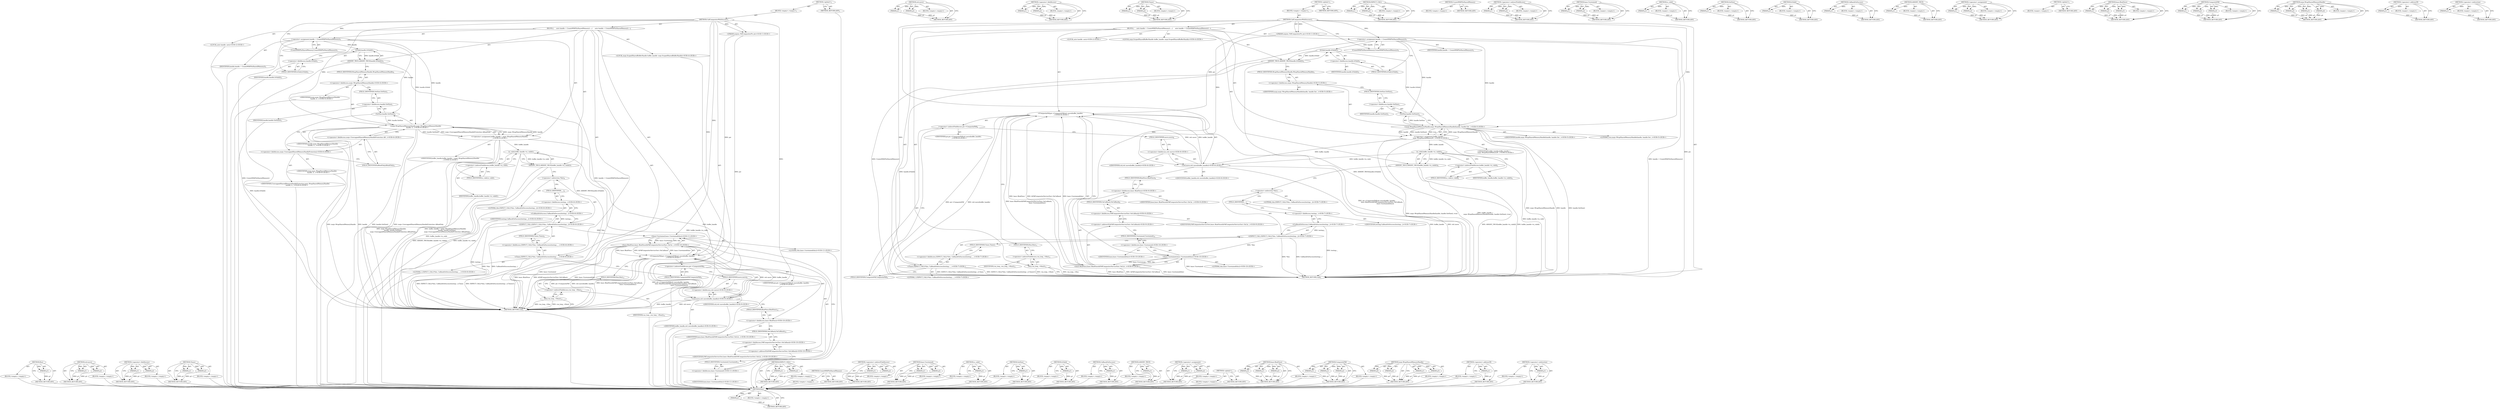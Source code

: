 digraph "&lt;operator&gt;.indirection" {
vulnerable_191 [label=<(METHOD,Run)>];
vulnerable_192 [label=<(PARAM,p1)>];
vulnerable_193 [label=<(BLOCK,&lt;empty&gt;,&lt;empty&gt;)>];
vulnerable_194 [label=<(METHOD_RETURN,ANY)>];
vulnerable_171 [label=<(METHOD,std.move)>];
vulnerable_172 [label=<(PARAM,p1)>];
vulnerable_173 [label=<(PARAM,p2)>];
vulnerable_174 [label=<(BLOCK,&lt;empty&gt;,&lt;empty&gt;)>];
vulnerable_175 [label=<(METHOD_RETURN,ANY)>];
vulnerable_122 [label=<(METHOD,&lt;operator&gt;.fieldAccess)>];
vulnerable_123 [label=<(PARAM,p1)>];
vulnerable_124 [label=<(PARAM,p2)>];
vulnerable_125 [label=<(BLOCK,&lt;empty&gt;,&lt;empty&gt;)>];
vulnerable_126 [label=<(METHOD_RETURN,ANY)>];
vulnerable_147 [label=<(METHOD,Times)>];
vulnerable_148 [label=<(PARAM,p1)>];
vulnerable_149 [label=<(PARAM,p2)>];
vulnerable_150 [label=<(BLOCK,&lt;empty&gt;,&lt;empty&gt;)>];
vulnerable_151 [label=<(METHOD_RETURN,ANY)>];
vulnerable_6 [label=<(METHOD,&lt;global&gt;)<SUB>1</SUB>>];
vulnerable_7 [label=<(BLOCK,&lt;empty&gt;,&lt;empty&gt;)<SUB>1</SUB>>];
vulnerable_8 [label=<(METHOD,CallCompositorWithSuccess)<SUB>1</SUB>>];
vulnerable_9 [label="<(PARAM,mojom::PdfCompositorPtr ptr)<SUB>1</SUB>>"];
vulnerable_10 [label=<(BLOCK,{
     auto handle = CreateMSKPInSharedMemory()...,{
     auto handle = CreateMSKPInSharedMemory()...)<SUB>1</SUB>>];
vulnerable_11 [label="<(LOCAL,auto handle: auto)<SUB>2</SUB>>"];
vulnerable_12 [label=<(&lt;operator&gt;.assignment,handle = CreateMSKPInSharedMemory())<SUB>2</SUB>>];
vulnerable_13 [label=<(IDENTIFIER,handle,handle = CreateMSKPInSharedMemory())<SUB>2</SUB>>];
vulnerable_14 [label=<(CreateMSKPInSharedMemory,CreateMSKPInSharedMemory())<SUB>2</SUB>>];
vulnerable_15 [label=<(ASSERT_TRUE,ASSERT_TRUE(handle.IsValid()))<SUB>3</SUB>>];
vulnerable_16 [label=<(IsValid,handle.IsValid())<SUB>3</SUB>>];
vulnerable_17 [label=<(&lt;operator&gt;.fieldAccess,handle.IsValid)<SUB>3</SUB>>];
vulnerable_18 [label=<(IDENTIFIER,handle,handle.IsValid())<SUB>3</SUB>>];
vulnerable_19 [label=<(FIELD_IDENTIFIER,IsValid,IsValid)<SUB>3</SUB>>];
vulnerable_20 [label="<(LOCAL,mojo.ScopedSharedBufferHandle buffer_handle: mojo.ScopedSharedBufferHandle)<SUB>4</SUB>>"];
vulnerable_21 [label="<(&lt;operator&gt;.assignment,buffer_handle =
        mojo::WrapSharedMemoryH...)<SUB>4</SUB>>"];
vulnerable_22 [label="<(IDENTIFIER,buffer_handle,buffer_handle =
        mojo::WrapSharedMemoryH...)<SUB>4</SUB>>"];
vulnerable_23 [label="<(mojo.WrapSharedMemoryHandle,mojo::WrapSharedMemoryHandle(handle, handle.Get...)<SUB>5</SUB>>"];
vulnerable_24 [label="<(&lt;operator&gt;.fieldAccess,mojo::WrapSharedMemoryHandle)<SUB>5</SUB>>"];
vulnerable_25 [label="<(IDENTIFIER,mojo,mojo::WrapSharedMemoryHandle(handle, handle.Get...)<SUB>5</SUB>>"];
vulnerable_26 [label=<(FIELD_IDENTIFIER,WrapSharedMemoryHandle,WrapSharedMemoryHandle)<SUB>5</SUB>>];
vulnerable_27 [label="<(IDENTIFIER,handle,mojo::WrapSharedMemoryHandle(handle, handle.Get...)<SUB>5</SUB>>"];
vulnerable_28 [label=<(GetSize,handle.GetSize())<SUB>5</SUB>>];
vulnerable_29 [label=<(&lt;operator&gt;.fieldAccess,handle.GetSize)<SUB>5</SUB>>];
vulnerable_30 [label=<(IDENTIFIER,handle,handle.GetSize())<SUB>5</SUB>>];
vulnerable_31 [label=<(FIELD_IDENTIFIER,GetSize,GetSize)<SUB>5</SUB>>];
vulnerable_32 [label="<(LITERAL,true,mojo::WrapSharedMemoryHandle(handle, handle.Get...)<SUB>5</SUB>>"];
vulnerable_33 [label=<(ASSERT_TRUE,ASSERT_TRUE(buffer_handle-&gt;is_valid()))<SUB>6</SUB>>];
vulnerable_34 [label=<(is_valid,buffer_handle-&gt;is_valid())<SUB>6</SUB>>];
vulnerable_35 [label=<(&lt;operator&gt;.indirectFieldAccess,buffer_handle-&gt;is_valid)<SUB>6</SUB>>];
vulnerable_36 [label=<(IDENTIFIER,buffer_handle,buffer_handle-&gt;is_valid())<SUB>6</SUB>>];
vulnerable_37 [label=<(FIELD_IDENTIFIER,is_valid,is_valid)<SUB>6</SUB>>];
vulnerable_38 [label="<(Times,EXPECT_CALL(*this, CallbackOnSuccess(testing::_...)<SUB>7</SUB>>"];
vulnerable_39 [label="<(&lt;operator&gt;.fieldAccess,EXPECT_CALL(*this, CallbackOnSuccess(testing::_...)<SUB>7</SUB>>"];
vulnerable_40 [label="<(EXPECT_CALL,EXPECT_CALL(*this, CallbackOnSuccess(testing::_)))<SUB>7</SUB>>"];
vulnerable_41 [label=<(&lt;operator&gt;.indirection,*this)<SUB>7</SUB>>];
vulnerable_42 [label="<(LITERAL,this,EXPECT_CALL(*this, CallbackOnSuccess(testing::_)))<SUB>7</SUB>>"];
vulnerable_43 [label="<(CallbackOnSuccess,CallbackOnSuccess(testing::_))<SUB>7</SUB>>"];
vulnerable_44 [label="<(&lt;operator&gt;.fieldAccess,testing::_)<SUB>7</SUB>>"];
vulnerable_45 [label="<(IDENTIFIER,testing,CallbackOnSuccess(testing::_))<SUB>7</SUB>>"];
vulnerable_46 [label=<(FIELD_IDENTIFIER,_,_)<SUB>7</SUB>>];
vulnerable_47 [label=<(FIELD_IDENTIFIER,Times,Times)<SUB>7</SUB>>];
vulnerable_48 [label="<(LITERAL,1,EXPECT_CALL(*this, CallbackOnSuccess(testing::_...)<SUB>7</SUB>>"];
vulnerable_49 [label="<(CompositePdf,ptr-&gt;CompositePdf(std::move(buffer_handle),
   ...)<SUB>8</SUB>>"];
vulnerable_50 [label=<(&lt;operator&gt;.indirectFieldAccess,ptr-&gt;CompositePdf)<SUB>8</SUB>>];
vulnerable_51 [label="<(IDENTIFIER,ptr,ptr-&gt;CompositePdf(std::move(buffer_handle),
   ...)<SUB>8</SUB>>"];
vulnerable_52 [label=<(FIELD_IDENTIFIER,CompositePdf,CompositePdf)<SUB>8</SUB>>];
vulnerable_53 [label="<(std.move,std::move(buffer_handle))<SUB>8</SUB>>"];
vulnerable_54 [label="<(&lt;operator&gt;.fieldAccess,std::move)<SUB>8</SUB>>"];
vulnerable_55 [label="<(IDENTIFIER,std,std::move(buffer_handle))<SUB>8</SUB>>"];
vulnerable_56 [label=<(FIELD_IDENTIFIER,move,move)<SUB>8</SUB>>];
vulnerable_57 [label="<(IDENTIFIER,buffer_handle,std::move(buffer_handle))<SUB>8</SUB>>"];
vulnerable_58 [label="<(base.BindOnce,base::BindOnce(&amp;PdfCompositorServiceTest::OnCal...)<SUB>9</SUB>>"];
vulnerable_59 [label="<(&lt;operator&gt;.fieldAccess,base::BindOnce)<SUB>9</SUB>>"];
vulnerable_60 [label="<(IDENTIFIER,base,base::BindOnce(&amp;PdfCompositorServiceTest::OnCal...)<SUB>9</SUB>>"];
vulnerable_61 [label=<(FIELD_IDENTIFIER,BindOnce,BindOnce)<SUB>9</SUB>>];
vulnerable_62 [label="<(&lt;operator&gt;.addressOf,&amp;PdfCompositorServiceTest::OnCallback)<SUB>9</SUB>>"];
vulnerable_63 [label="<(&lt;operator&gt;.fieldAccess,PdfCompositorServiceTest::OnCallback)<SUB>9</SUB>>"];
vulnerable_64 [label="<(IDENTIFIER,PdfCompositorServiceTest,base::BindOnce(&amp;PdfCompositorServiceTest::OnCal...)<SUB>9</SUB>>"];
vulnerable_65 [label=<(FIELD_IDENTIFIER,OnCallback,OnCallback)<SUB>9</SUB>>];
vulnerable_66 [label="<(base.Unretained,base::Unretained(this))<SUB>10</SUB>>"];
vulnerable_67 [label="<(&lt;operator&gt;.fieldAccess,base::Unretained)<SUB>10</SUB>>"];
vulnerable_68 [label="<(IDENTIFIER,base,base::Unretained(this))<SUB>10</SUB>>"];
vulnerable_69 [label=<(FIELD_IDENTIFIER,Unretained,Unretained)<SUB>10</SUB>>];
vulnerable_70 [label="<(LITERAL,this,base::Unretained(this))<SUB>10</SUB>>"];
vulnerable_71 [label=<(Run,run_loop_-&gt;Run())<SUB>11</SUB>>];
vulnerable_72 [label=<(&lt;operator&gt;.indirectFieldAccess,run_loop_-&gt;Run)<SUB>11</SUB>>];
vulnerable_73 [label=<(IDENTIFIER,run_loop_,run_loop_-&gt;Run())<SUB>11</SUB>>];
vulnerable_74 [label=<(FIELD_IDENTIFIER,Run,Run)<SUB>11</SUB>>];
vulnerable_75 [label=<(METHOD_RETURN,void)<SUB>1</SUB>>];
vulnerable_77 [label=<(METHOD_RETURN,ANY)<SUB>1</SUB>>];
vulnerable_152 [label=<(METHOD,EXPECT_CALL)>];
vulnerable_153 [label=<(PARAM,p1)>];
vulnerable_154 [label=<(PARAM,p2)>];
vulnerable_155 [label=<(BLOCK,&lt;empty&gt;,&lt;empty&gt;)>];
vulnerable_156 [label=<(METHOD_RETURN,ANY)>];
vulnerable_111 [label=<(METHOD,CreateMSKPInSharedMemory)>];
vulnerable_112 [label=<(BLOCK,&lt;empty&gt;,&lt;empty&gt;)>];
vulnerable_113 [label=<(METHOD_RETURN,ANY)>];
vulnerable_142 [label=<(METHOD,&lt;operator&gt;.indirectFieldAccess)>];
vulnerable_143 [label=<(PARAM,p1)>];
vulnerable_144 [label=<(PARAM,p2)>];
vulnerable_145 [label=<(BLOCK,&lt;empty&gt;,&lt;empty&gt;)>];
vulnerable_146 [label=<(METHOD_RETURN,ANY)>];
vulnerable_186 [label=<(METHOD,base.Unretained)>];
vulnerable_187 [label=<(PARAM,p1)>];
vulnerable_188 [label=<(PARAM,p2)>];
vulnerable_189 [label=<(BLOCK,&lt;empty&gt;,&lt;empty&gt;)>];
vulnerable_190 [label=<(METHOD_RETURN,ANY)>];
vulnerable_138 [label=<(METHOD,is_valid)>];
vulnerable_139 [label=<(PARAM,p1)>];
vulnerable_140 [label=<(BLOCK,&lt;empty&gt;,&lt;empty&gt;)>];
vulnerable_141 [label=<(METHOD_RETURN,ANY)>];
vulnerable_134 [label=<(METHOD,GetSize)>];
vulnerable_135 [label=<(PARAM,p1)>];
vulnerable_136 [label=<(BLOCK,&lt;empty&gt;,&lt;empty&gt;)>];
vulnerable_137 [label=<(METHOD_RETURN,ANY)>];
vulnerable_118 [label=<(METHOD,IsValid)>];
vulnerable_119 [label=<(PARAM,p1)>];
vulnerable_120 [label=<(BLOCK,&lt;empty&gt;,&lt;empty&gt;)>];
vulnerable_121 [label=<(METHOD_RETURN,ANY)>];
vulnerable_161 [label=<(METHOD,CallbackOnSuccess)>];
vulnerable_162 [label=<(PARAM,p1)>];
vulnerable_163 [label=<(BLOCK,&lt;empty&gt;,&lt;empty&gt;)>];
vulnerable_164 [label=<(METHOD_RETURN,ANY)>];
vulnerable_114 [label=<(METHOD,ASSERT_TRUE)>];
vulnerable_115 [label=<(PARAM,p1)>];
vulnerable_116 [label=<(BLOCK,&lt;empty&gt;,&lt;empty&gt;)>];
vulnerable_117 [label=<(METHOD_RETURN,ANY)>];
vulnerable_106 [label=<(METHOD,&lt;operator&gt;.assignment)>];
vulnerable_107 [label=<(PARAM,p1)>];
vulnerable_108 [label=<(PARAM,p2)>];
vulnerable_109 [label=<(BLOCK,&lt;empty&gt;,&lt;empty&gt;)>];
vulnerable_110 [label=<(METHOD_RETURN,ANY)>];
vulnerable_100 [label=<(METHOD,&lt;global&gt;)<SUB>1</SUB>>];
vulnerable_101 [label=<(BLOCK,&lt;empty&gt;,&lt;empty&gt;)>];
vulnerable_102 [label=<(METHOD_RETURN,ANY)>];
vulnerable_176 [label=<(METHOD,base.BindOnce)>];
vulnerable_177 [label=<(PARAM,p1)>];
vulnerable_178 [label=<(PARAM,p2)>];
vulnerable_179 [label=<(PARAM,p3)>];
vulnerable_180 [label=<(BLOCK,&lt;empty&gt;,&lt;empty&gt;)>];
vulnerable_181 [label=<(METHOD_RETURN,ANY)>];
vulnerable_165 [label=<(METHOD,CompositePdf)>];
vulnerable_166 [label=<(PARAM,p1)>];
vulnerable_167 [label=<(PARAM,p2)>];
vulnerable_168 [label=<(PARAM,p3)>];
vulnerable_169 [label=<(BLOCK,&lt;empty&gt;,&lt;empty&gt;)>];
vulnerable_170 [label=<(METHOD_RETURN,ANY)>];
vulnerable_127 [label=<(METHOD,mojo.WrapSharedMemoryHandle)>];
vulnerable_128 [label=<(PARAM,p1)>];
vulnerable_129 [label=<(PARAM,p2)>];
vulnerable_130 [label=<(PARAM,p3)>];
vulnerable_131 [label=<(PARAM,p4)>];
vulnerable_132 [label=<(BLOCK,&lt;empty&gt;,&lt;empty&gt;)>];
vulnerable_133 [label=<(METHOD_RETURN,ANY)>];
vulnerable_182 [label=<(METHOD,&lt;operator&gt;.addressOf)>];
vulnerable_183 [label=<(PARAM,p1)>];
vulnerable_184 [label=<(BLOCK,&lt;empty&gt;,&lt;empty&gt;)>];
vulnerable_185 [label=<(METHOD_RETURN,ANY)>];
vulnerable_157 [label=<(METHOD,&lt;operator&gt;.indirection)>];
vulnerable_158 [label=<(PARAM,p1)>];
vulnerable_159 [label=<(BLOCK,&lt;empty&gt;,&lt;empty&gt;)>];
vulnerable_160 [label=<(METHOD_RETURN,ANY)>];
fixed_197 [label=<(METHOD,Run)>];
fixed_198 [label=<(PARAM,p1)>];
fixed_199 [label=<(BLOCK,&lt;empty&gt;,&lt;empty&gt;)>];
fixed_200 [label=<(METHOD_RETURN,ANY)>];
fixed_177 [label=<(METHOD,std.move)>];
fixed_178 [label=<(PARAM,p1)>];
fixed_179 [label=<(PARAM,p2)>];
fixed_180 [label=<(BLOCK,&lt;empty&gt;,&lt;empty&gt;)>];
fixed_181 [label=<(METHOD_RETURN,ANY)>];
fixed_128 [label=<(METHOD,&lt;operator&gt;.fieldAccess)>];
fixed_129 [label=<(PARAM,p1)>];
fixed_130 [label=<(PARAM,p2)>];
fixed_131 [label=<(BLOCK,&lt;empty&gt;,&lt;empty&gt;)>];
fixed_132 [label=<(METHOD_RETURN,ANY)>];
fixed_153 [label=<(METHOD,Times)>];
fixed_154 [label=<(PARAM,p1)>];
fixed_155 [label=<(PARAM,p2)>];
fixed_156 [label=<(BLOCK,&lt;empty&gt;,&lt;empty&gt;)>];
fixed_157 [label=<(METHOD_RETURN,ANY)>];
fixed_6 [label=<(METHOD,&lt;global&gt;)<SUB>1</SUB>>];
fixed_7 [label=<(BLOCK,&lt;empty&gt;,&lt;empty&gt;)<SUB>1</SUB>>];
fixed_8 [label=<(METHOD,CallCompositorWithSuccess)<SUB>1</SUB>>];
fixed_9 [label="<(PARAM,mojom::PdfCompositorPtr ptr)<SUB>1</SUB>>"];
fixed_10 [label=<(BLOCK,{
     auto handle = CreateMSKPInSharedMemory()...,{
     auto handle = CreateMSKPInSharedMemory()...)<SUB>1</SUB>>];
fixed_11 [label="<(LOCAL,auto handle: auto)<SUB>2</SUB>>"];
fixed_12 [label=<(&lt;operator&gt;.assignment,handle = CreateMSKPInSharedMemory())<SUB>2</SUB>>];
fixed_13 [label=<(IDENTIFIER,handle,handle = CreateMSKPInSharedMemory())<SUB>2</SUB>>];
fixed_14 [label=<(CreateMSKPInSharedMemory,CreateMSKPInSharedMemory())<SUB>2</SUB>>];
fixed_15 [label=<(ASSERT_TRUE,ASSERT_TRUE(handle.IsValid()))<SUB>3</SUB>>];
fixed_16 [label=<(IsValid,handle.IsValid())<SUB>3</SUB>>];
fixed_17 [label=<(&lt;operator&gt;.fieldAccess,handle.IsValid)<SUB>3</SUB>>];
fixed_18 [label=<(IDENTIFIER,handle,handle.IsValid())<SUB>3</SUB>>];
fixed_19 [label=<(FIELD_IDENTIFIER,IsValid,IsValid)<SUB>3</SUB>>];
fixed_20 [label="<(LOCAL,mojo.ScopedSharedBufferHandle buffer_handle: mojo.ScopedSharedBufferHandle)<SUB>4</SUB>>"];
fixed_21 [label="<(&lt;operator&gt;.assignment,buffer_handle = mojo::WrapSharedMemoryHandle(
 ...)<SUB>4</SUB>>"];
fixed_22 [label="<(IDENTIFIER,buffer_handle,buffer_handle = mojo::WrapSharedMemoryHandle(
 ...)<SUB>4</SUB>>"];
fixed_23 [label="<(mojo.WrapSharedMemoryHandle,mojo::WrapSharedMemoryHandle(
        handle, h...)<SUB>4</SUB>>"];
fixed_24 [label="<(&lt;operator&gt;.fieldAccess,mojo::WrapSharedMemoryHandle)<SUB>4</SUB>>"];
fixed_25 [label="<(IDENTIFIER,mojo,mojo::WrapSharedMemoryHandle(
        handle, h...)<SUB>4</SUB>>"];
fixed_26 [label=<(FIELD_IDENTIFIER,WrapSharedMemoryHandle,WrapSharedMemoryHandle)<SUB>4</SUB>>];
fixed_27 [label="<(IDENTIFIER,handle,mojo::WrapSharedMemoryHandle(
        handle, h...)<SUB>5</SUB>>"];
fixed_28 [label=<(GetSize,handle.GetSize())<SUB>5</SUB>>];
fixed_29 [label=<(&lt;operator&gt;.fieldAccess,handle.GetSize)<SUB>5</SUB>>];
fixed_30 [label=<(IDENTIFIER,handle,handle.GetSize())<SUB>5</SUB>>];
fixed_31 [label=<(FIELD_IDENTIFIER,GetSize,GetSize)<SUB>5</SUB>>];
fixed_32 [label="<(&lt;operator&gt;.fieldAccess,mojo::UnwrappedSharedMemoryHandleProtection::kR...)<SUB>6</SUB>>"];
fixed_33 [label="<(&lt;operator&gt;.fieldAccess,mojo::UnwrappedSharedMemoryHandleProtection)<SUB>6</SUB>>"];
fixed_34 [label="<(IDENTIFIER,mojo,mojo::WrapSharedMemoryHandle(
        handle, h...)<SUB>6</SUB>>"];
fixed_35 [label="<(IDENTIFIER,UnwrappedSharedMemoryHandleProtection,mojo::WrapSharedMemoryHandle(
        handle, h...)<SUB>6</SUB>>"];
fixed_36 [label=<(FIELD_IDENTIFIER,kReadOnly,kReadOnly)<SUB>6</SUB>>];
fixed_37 [label=<(ASSERT_TRUE,ASSERT_TRUE(buffer_handle-&gt;is_valid()))<SUB>7</SUB>>];
fixed_38 [label=<(is_valid,buffer_handle-&gt;is_valid())<SUB>7</SUB>>];
fixed_39 [label=<(&lt;operator&gt;.indirectFieldAccess,buffer_handle-&gt;is_valid)<SUB>7</SUB>>];
fixed_40 [label=<(IDENTIFIER,buffer_handle,buffer_handle-&gt;is_valid())<SUB>7</SUB>>];
fixed_41 [label=<(FIELD_IDENTIFIER,is_valid,is_valid)<SUB>7</SUB>>];
fixed_42 [label="<(Times,EXPECT_CALL(*this, CallbackOnSuccess(testing::_...)<SUB>8</SUB>>"];
fixed_43 [label="<(&lt;operator&gt;.fieldAccess,EXPECT_CALL(*this, CallbackOnSuccess(testing::_...)<SUB>8</SUB>>"];
fixed_44 [label="<(EXPECT_CALL,EXPECT_CALL(*this, CallbackOnSuccess(testing::_)))<SUB>8</SUB>>"];
fixed_45 [label=<(&lt;operator&gt;.indirection,*this)<SUB>8</SUB>>];
fixed_46 [label="<(LITERAL,this,EXPECT_CALL(*this, CallbackOnSuccess(testing::_)))<SUB>8</SUB>>"];
fixed_47 [label="<(CallbackOnSuccess,CallbackOnSuccess(testing::_))<SUB>8</SUB>>"];
fixed_48 [label="<(&lt;operator&gt;.fieldAccess,testing::_)<SUB>8</SUB>>"];
fixed_49 [label="<(IDENTIFIER,testing,CallbackOnSuccess(testing::_))<SUB>8</SUB>>"];
fixed_50 [label=<(FIELD_IDENTIFIER,_,_)<SUB>8</SUB>>];
fixed_51 [label=<(FIELD_IDENTIFIER,Times,Times)<SUB>8</SUB>>];
fixed_52 [label="<(LITERAL,1,EXPECT_CALL(*this, CallbackOnSuccess(testing::_...)<SUB>8</SUB>>"];
fixed_53 [label="<(CompositePdf,ptr-&gt;CompositePdf(std::move(buffer_handle),
   ...)<SUB>9</SUB>>"];
fixed_54 [label=<(&lt;operator&gt;.indirectFieldAccess,ptr-&gt;CompositePdf)<SUB>9</SUB>>];
fixed_55 [label="<(IDENTIFIER,ptr,ptr-&gt;CompositePdf(std::move(buffer_handle),
   ...)<SUB>9</SUB>>"];
fixed_56 [label=<(FIELD_IDENTIFIER,CompositePdf,CompositePdf)<SUB>9</SUB>>];
fixed_57 [label="<(std.move,std::move(buffer_handle))<SUB>9</SUB>>"];
fixed_58 [label="<(&lt;operator&gt;.fieldAccess,std::move)<SUB>9</SUB>>"];
fixed_59 [label="<(IDENTIFIER,std,std::move(buffer_handle))<SUB>9</SUB>>"];
fixed_60 [label=<(FIELD_IDENTIFIER,move,move)<SUB>9</SUB>>];
fixed_61 [label="<(IDENTIFIER,buffer_handle,std::move(buffer_handle))<SUB>9</SUB>>"];
fixed_62 [label="<(base.BindOnce,base::BindOnce(&amp;PdfCompositorServiceTest::OnCal...)<SUB>10</SUB>>"];
fixed_63 [label="<(&lt;operator&gt;.fieldAccess,base::BindOnce)<SUB>10</SUB>>"];
fixed_64 [label="<(IDENTIFIER,base,base::BindOnce(&amp;PdfCompositorServiceTest::OnCal...)<SUB>10</SUB>>"];
fixed_65 [label=<(FIELD_IDENTIFIER,BindOnce,BindOnce)<SUB>10</SUB>>];
fixed_66 [label="<(&lt;operator&gt;.addressOf,&amp;PdfCompositorServiceTest::OnCallback)<SUB>10</SUB>>"];
fixed_67 [label="<(&lt;operator&gt;.fieldAccess,PdfCompositorServiceTest::OnCallback)<SUB>10</SUB>>"];
fixed_68 [label="<(IDENTIFIER,PdfCompositorServiceTest,base::BindOnce(&amp;PdfCompositorServiceTest::OnCal...)<SUB>10</SUB>>"];
fixed_69 [label=<(FIELD_IDENTIFIER,OnCallback,OnCallback)<SUB>10</SUB>>];
fixed_70 [label="<(base.Unretained,base::Unretained(this))<SUB>11</SUB>>"];
fixed_71 [label="<(&lt;operator&gt;.fieldAccess,base::Unretained)<SUB>11</SUB>>"];
fixed_72 [label="<(IDENTIFIER,base,base::Unretained(this))<SUB>11</SUB>>"];
fixed_73 [label=<(FIELD_IDENTIFIER,Unretained,Unretained)<SUB>11</SUB>>];
fixed_74 [label="<(LITERAL,this,base::Unretained(this))<SUB>11</SUB>>"];
fixed_75 [label=<(Run,run_loop_-&gt;Run())<SUB>12</SUB>>];
fixed_76 [label=<(&lt;operator&gt;.indirectFieldAccess,run_loop_-&gt;Run)<SUB>12</SUB>>];
fixed_77 [label=<(IDENTIFIER,run_loop_,run_loop_-&gt;Run())<SUB>12</SUB>>];
fixed_78 [label=<(FIELD_IDENTIFIER,Run,Run)<SUB>12</SUB>>];
fixed_79 [label=<(METHOD_RETURN,void)<SUB>1</SUB>>];
fixed_81 [label=<(METHOD_RETURN,ANY)<SUB>1</SUB>>];
fixed_158 [label=<(METHOD,EXPECT_CALL)>];
fixed_159 [label=<(PARAM,p1)>];
fixed_160 [label=<(PARAM,p2)>];
fixed_161 [label=<(BLOCK,&lt;empty&gt;,&lt;empty&gt;)>];
fixed_162 [label=<(METHOD_RETURN,ANY)>];
fixed_117 [label=<(METHOD,CreateMSKPInSharedMemory)>];
fixed_118 [label=<(BLOCK,&lt;empty&gt;,&lt;empty&gt;)>];
fixed_119 [label=<(METHOD_RETURN,ANY)>];
fixed_148 [label=<(METHOD,&lt;operator&gt;.indirectFieldAccess)>];
fixed_149 [label=<(PARAM,p1)>];
fixed_150 [label=<(PARAM,p2)>];
fixed_151 [label=<(BLOCK,&lt;empty&gt;,&lt;empty&gt;)>];
fixed_152 [label=<(METHOD_RETURN,ANY)>];
fixed_192 [label=<(METHOD,base.Unretained)>];
fixed_193 [label=<(PARAM,p1)>];
fixed_194 [label=<(PARAM,p2)>];
fixed_195 [label=<(BLOCK,&lt;empty&gt;,&lt;empty&gt;)>];
fixed_196 [label=<(METHOD_RETURN,ANY)>];
fixed_144 [label=<(METHOD,is_valid)>];
fixed_145 [label=<(PARAM,p1)>];
fixed_146 [label=<(BLOCK,&lt;empty&gt;,&lt;empty&gt;)>];
fixed_147 [label=<(METHOD_RETURN,ANY)>];
fixed_140 [label=<(METHOD,GetSize)>];
fixed_141 [label=<(PARAM,p1)>];
fixed_142 [label=<(BLOCK,&lt;empty&gt;,&lt;empty&gt;)>];
fixed_143 [label=<(METHOD_RETURN,ANY)>];
fixed_124 [label=<(METHOD,IsValid)>];
fixed_125 [label=<(PARAM,p1)>];
fixed_126 [label=<(BLOCK,&lt;empty&gt;,&lt;empty&gt;)>];
fixed_127 [label=<(METHOD_RETURN,ANY)>];
fixed_167 [label=<(METHOD,CallbackOnSuccess)>];
fixed_168 [label=<(PARAM,p1)>];
fixed_169 [label=<(BLOCK,&lt;empty&gt;,&lt;empty&gt;)>];
fixed_170 [label=<(METHOD_RETURN,ANY)>];
fixed_120 [label=<(METHOD,ASSERT_TRUE)>];
fixed_121 [label=<(PARAM,p1)>];
fixed_122 [label=<(BLOCK,&lt;empty&gt;,&lt;empty&gt;)>];
fixed_123 [label=<(METHOD_RETURN,ANY)>];
fixed_112 [label=<(METHOD,&lt;operator&gt;.assignment)>];
fixed_113 [label=<(PARAM,p1)>];
fixed_114 [label=<(PARAM,p2)>];
fixed_115 [label=<(BLOCK,&lt;empty&gt;,&lt;empty&gt;)>];
fixed_116 [label=<(METHOD_RETURN,ANY)>];
fixed_106 [label=<(METHOD,&lt;global&gt;)<SUB>1</SUB>>];
fixed_107 [label=<(BLOCK,&lt;empty&gt;,&lt;empty&gt;)>];
fixed_108 [label=<(METHOD_RETURN,ANY)>];
fixed_182 [label=<(METHOD,base.BindOnce)>];
fixed_183 [label=<(PARAM,p1)>];
fixed_184 [label=<(PARAM,p2)>];
fixed_185 [label=<(PARAM,p3)>];
fixed_186 [label=<(BLOCK,&lt;empty&gt;,&lt;empty&gt;)>];
fixed_187 [label=<(METHOD_RETURN,ANY)>];
fixed_171 [label=<(METHOD,CompositePdf)>];
fixed_172 [label=<(PARAM,p1)>];
fixed_173 [label=<(PARAM,p2)>];
fixed_174 [label=<(PARAM,p3)>];
fixed_175 [label=<(BLOCK,&lt;empty&gt;,&lt;empty&gt;)>];
fixed_176 [label=<(METHOD_RETURN,ANY)>];
fixed_133 [label=<(METHOD,mojo.WrapSharedMemoryHandle)>];
fixed_134 [label=<(PARAM,p1)>];
fixed_135 [label=<(PARAM,p2)>];
fixed_136 [label=<(PARAM,p3)>];
fixed_137 [label=<(PARAM,p4)>];
fixed_138 [label=<(BLOCK,&lt;empty&gt;,&lt;empty&gt;)>];
fixed_139 [label=<(METHOD_RETURN,ANY)>];
fixed_188 [label=<(METHOD,&lt;operator&gt;.addressOf)>];
fixed_189 [label=<(PARAM,p1)>];
fixed_190 [label=<(BLOCK,&lt;empty&gt;,&lt;empty&gt;)>];
fixed_191 [label=<(METHOD_RETURN,ANY)>];
fixed_163 [label=<(METHOD,&lt;operator&gt;.indirection)>];
fixed_164 [label=<(PARAM,p1)>];
fixed_165 [label=<(BLOCK,&lt;empty&gt;,&lt;empty&gt;)>];
fixed_166 [label=<(METHOD_RETURN,ANY)>];
vulnerable_191 -> vulnerable_192  [key=0, label="AST: "];
vulnerable_191 -> vulnerable_192  [key=1, label="DDG: "];
vulnerable_191 -> vulnerable_193  [key=0, label="AST: "];
vulnerable_191 -> vulnerable_194  [key=0, label="AST: "];
vulnerable_191 -> vulnerable_194  [key=1, label="CFG: "];
vulnerable_192 -> vulnerable_194  [key=0, label="DDG: p1"];
vulnerable_171 -> vulnerable_172  [key=0, label="AST: "];
vulnerable_171 -> vulnerable_172  [key=1, label="DDG: "];
vulnerable_171 -> vulnerable_174  [key=0, label="AST: "];
vulnerable_171 -> vulnerable_173  [key=0, label="AST: "];
vulnerable_171 -> vulnerable_173  [key=1, label="DDG: "];
vulnerable_171 -> vulnerable_175  [key=0, label="AST: "];
vulnerable_171 -> vulnerable_175  [key=1, label="CFG: "];
vulnerable_172 -> vulnerable_175  [key=0, label="DDG: p1"];
vulnerable_173 -> vulnerable_175  [key=0, label="DDG: p2"];
vulnerable_122 -> vulnerable_123  [key=0, label="AST: "];
vulnerable_122 -> vulnerable_123  [key=1, label="DDG: "];
vulnerable_122 -> vulnerable_125  [key=0, label="AST: "];
vulnerable_122 -> vulnerable_124  [key=0, label="AST: "];
vulnerable_122 -> vulnerable_124  [key=1, label="DDG: "];
vulnerable_122 -> vulnerable_126  [key=0, label="AST: "];
vulnerable_122 -> vulnerable_126  [key=1, label="CFG: "];
vulnerable_123 -> vulnerable_126  [key=0, label="DDG: p1"];
vulnerable_124 -> vulnerable_126  [key=0, label="DDG: p2"];
vulnerable_147 -> vulnerable_148  [key=0, label="AST: "];
vulnerable_147 -> vulnerable_148  [key=1, label="DDG: "];
vulnerable_147 -> vulnerable_150  [key=0, label="AST: "];
vulnerable_147 -> vulnerable_149  [key=0, label="AST: "];
vulnerable_147 -> vulnerable_149  [key=1, label="DDG: "];
vulnerable_147 -> vulnerable_151  [key=0, label="AST: "];
vulnerable_147 -> vulnerable_151  [key=1, label="CFG: "];
vulnerable_148 -> vulnerable_151  [key=0, label="DDG: p1"];
vulnerable_149 -> vulnerable_151  [key=0, label="DDG: p2"];
vulnerable_6 -> vulnerable_7  [key=0, label="AST: "];
vulnerable_6 -> vulnerable_77  [key=0, label="AST: "];
vulnerable_6 -> vulnerable_77  [key=1, label="CFG: "];
vulnerable_7 -> vulnerable_8  [key=0, label="AST: "];
vulnerable_8 -> vulnerable_9  [key=0, label="AST: "];
vulnerable_8 -> vulnerable_9  [key=1, label="DDG: "];
vulnerable_8 -> vulnerable_10  [key=0, label="AST: "];
vulnerable_8 -> vulnerable_75  [key=0, label="AST: "];
vulnerable_8 -> vulnerable_14  [key=0, label="CFG: "];
vulnerable_8 -> vulnerable_12  [key=0, label="DDG: "];
vulnerable_8 -> vulnerable_38  [key=0, label="DDG: "];
vulnerable_8 -> vulnerable_23  [key=0, label="DDG: "];
vulnerable_8 -> vulnerable_53  [key=0, label="DDG: "];
vulnerable_8 -> vulnerable_66  [key=0, label="DDG: "];
vulnerable_9 -> vulnerable_75  [key=0, label="DDG: ptr"];
vulnerable_9 -> vulnerable_49  [key=0, label="DDG: ptr"];
vulnerable_10 -> vulnerable_11  [key=0, label="AST: "];
vulnerable_10 -> vulnerable_12  [key=0, label="AST: "];
vulnerable_10 -> vulnerable_15  [key=0, label="AST: "];
vulnerable_10 -> vulnerable_20  [key=0, label="AST: "];
vulnerable_10 -> vulnerable_21  [key=0, label="AST: "];
vulnerable_10 -> vulnerable_33  [key=0, label="AST: "];
vulnerable_10 -> vulnerable_38  [key=0, label="AST: "];
vulnerable_10 -> vulnerable_49  [key=0, label="AST: "];
vulnerable_10 -> vulnerable_71  [key=0, label="AST: "];
vulnerable_12 -> vulnerable_13  [key=0, label="AST: "];
vulnerable_12 -> vulnerable_14  [key=0, label="AST: "];
vulnerable_12 -> vulnerable_19  [key=0, label="CFG: "];
vulnerable_12 -> vulnerable_75  [key=0, label="DDG: CreateMSKPInSharedMemory()"];
vulnerable_12 -> vulnerable_75  [key=1, label="DDG: handle = CreateMSKPInSharedMemory()"];
vulnerable_12 -> vulnerable_16  [key=0, label="DDG: handle"];
vulnerable_12 -> vulnerable_23  [key=0, label="DDG: handle"];
vulnerable_12 -> vulnerable_28  [key=0, label="DDG: handle"];
vulnerable_14 -> vulnerable_12  [key=0, label="CFG: "];
vulnerable_15 -> vulnerable_16  [key=0, label="AST: "];
vulnerable_15 -> vulnerable_26  [key=0, label="CFG: "];
vulnerable_15 -> vulnerable_75  [key=0, label="DDG: handle.IsValid()"];
vulnerable_15 -> vulnerable_75  [key=1, label="DDG: ASSERT_TRUE(handle.IsValid())"];
vulnerable_16 -> vulnerable_17  [key=0, label="AST: "];
vulnerable_16 -> vulnerable_15  [key=0, label="CFG: "];
vulnerable_16 -> vulnerable_15  [key=1, label="DDG: handle.IsValid"];
vulnerable_16 -> vulnerable_23  [key=0, label="DDG: handle.IsValid"];
vulnerable_17 -> vulnerable_18  [key=0, label="AST: "];
vulnerable_17 -> vulnerable_19  [key=0, label="AST: "];
vulnerable_17 -> vulnerable_16  [key=0, label="CFG: "];
vulnerable_19 -> vulnerable_17  [key=0, label="CFG: "];
vulnerable_21 -> vulnerable_22  [key=0, label="AST: "];
vulnerable_21 -> vulnerable_23  [key=0, label="AST: "];
vulnerable_21 -> vulnerable_37  [key=0, label="CFG: "];
vulnerable_21 -> vulnerable_75  [key=0, label="DDG: mojo::WrapSharedMemoryHandle(handle, handle.GetSize(), true)"];
vulnerable_21 -> vulnerable_75  [key=1, label="DDG: buffer_handle =
        mojo::WrapSharedMemoryHandle(handle, handle.GetSize(), true)"];
vulnerable_21 -> vulnerable_34  [key=0, label="DDG: buffer_handle"];
vulnerable_21 -> vulnerable_53  [key=0, label="DDG: buffer_handle"];
vulnerable_23 -> vulnerable_24  [key=0, label="AST: "];
vulnerable_23 -> vulnerable_27  [key=0, label="AST: "];
vulnerable_23 -> vulnerable_28  [key=0, label="AST: "];
vulnerable_23 -> vulnerable_32  [key=0, label="AST: "];
vulnerable_23 -> vulnerable_21  [key=0, label="CFG: "];
vulnerable_23 -> vulnerable_21  [key=1, label="DDG: mojo::WrapSharedMemoryHandle"];
vulnerable_23 -> vulnerable_21  [key=2, label="DDG: handle"];
vulnerable_23 -> vulnerable_21  [key=3, label="DDG: handle.GetSize()"];
vulnerable_23 -> vulnerable_21  [key=4, label="DDG: true"];
vulnerable_23 -> vulnerable_75  [key=0, label="DDG: mojo::WrapSharedMemoryHandle"];
vulnerable_23 -> vulnerable_75  [key=1, label="DDG: handle"];
vulnerable_23 -> vulnerable_75  [key=2, label="DDG: handle.GetSize()"];
vulnerable_24 -> vulnerable_25  [key=0, label="AST: "];
vulnerable_24 -> vulnerable_26  [key=0, label="AST: "];
vulnerable_24 -> vulnerable_31  [key=0, label="CFG: "];
vulnerable_26 -> vulnerable_24  [key=0, label="CFG: "];
vulnerable_28 -> vulnerable_29  [key=0, label="AST: "];
vulnerable_28 -> vulnerable_23  [key=0, label="CFG: "];
vulnerable_28 -> vulnerable_23  [key=1, label="DDG: handle.GetSize"];
vulnerable_29 -> vulnerable_30  [key=0, label="AST: "];
vulnerable_29 -> vulnerable_31  [key=0, label="AST: "];
vulnerable_29 -> vulnerable_28  [key=0, label="CFG: "];
vulnerable_31 -> vulnerable_29  [key=0, label="CFG: "];
vulnerable_33 -> vulnerable_34  [key=0, label="AST: "];
vulnerable_33 -> vulnerable_41  [key=0, label="CFG: "];
vulnerable_33 -> vulnerable_75  [key=0, label="DDG: buffer_handle-&gt;is_valid()"];
vulnerable_33 -> vulnerable_75  [key=1, label="DDG: ASSERT_TRUE(buffer_handle-&gt;is_valid())"];
vulnerable_34 -> vulnerable_35  [key=0, label="AST: "];
vulnerable_34 -> vulnerable_33  [key=0, label="CFG: "];
vulnerable_34 -> vulnerable_33  [key=1, label="DDG: buffer_handle-&gt;is_valid"];
vulnerable_34 -> vulnerable_75  [key=0, label="DDG: buffer_handle-&gt;is_valid"];
vulnerable_34 -> vulnerable_53  [key=0, label="DDG: buffer_handle-&gt;is_valid"];
vulnerable_35 -> vulnerable_36  [key=0, label="AST: "];
vulnerable_35 -> vulnerable_37  [key=0, label="AST: "];
vulnerable_35 -> vulnerable_34  [key=0, label="CFG: "];
vulnerable_37 -> vulnerable_35  [key=0, label="CFG: "];
vulnerable_38 -> vulnerable_39  [key=0, label="AST: "];
vulnerable_38 -> vulnerable_48  [key=0, label="AST: "];
vulnerable_38 -> vulnerable_52  [key=0, label="CFG: "];
vulnerable_38 -> vulnerable_75  [key=0, label="DDG: EXPECT_CALL(*this, CallbackOnSuccess(testing::_)).Times"];
vulnerable_38 -> vulnerable_75  [key=1, label="DDG: EXPECT_CALL(*this, CallbackOnSuccess(testing::_)).Times(1)"];
vulnerable_39 -> vulnerable_40  [key=0, label="AST: "];
vulnerable_39 -> vulnerable_47  [key=0, label="AST: "];
vulnerable_39 -> vulnerable_38  [key=0, label="CFG: "];
vulnerable_40 -> vulnerable_41  [key=0, label="AST: "];
vulnerable_40 -> vulnerable_43  [key=0, label="AST: "];
vulnerable_40 -> vulnerable_47  [key=0, label="CFG: "];
vulnerable_40 -> vulnerable_75  [key=0, label="DDG: *this"];
vulnerable_40 -> vulnerable_75  [key=1, label="DDG: CallbackOnSuccess(testing::_)"];
vulnerable_40 -> vulnerable_66  [key=0, label="DDG: *this"];
vulnerable_41 -> vulnerable_42  [key=0, label="AST: "];
vulnerable_41 -> vulnerable_46  [key=0, label="CFG: "];
vulnerable_43 -> vulnerable_44  [key=0, label="AST: "];
vulnerable_43 -> vulnerable_40  [key=0, label="CFG: "];
vulnerable_43 -> vulnerable_40  [key=1, label="DDG: testing::_"];
vulnerable_43 -> vulnerable_75  [key=0, label="DDG: testing::_"];
vulnerable_44 -> vulnerable_45  [key=0, label="AST: "];
vulnerable_44 -> vulnerable_46  [key=0, label="AST: "];
vulnerable_44 -> vulnerable_43  [key=0, label="CFG: "];
vulnerable_46 -> vulnerable_44  [key=0, label="CFG: "];
vulnerable_47 -> vulnerable_39  [key=0, label="CFG: "];
vulnerable_49 -> vulnerable_50  [key=0, label="AST: "];
vulnerable_49 -> vulnerable_53  [key=0, label="AST: "];
vulnerable_49 -> vulnerable_58  [key=0, label="AST: "];
vulnerable_49 -> vulnerable_74  [key=0, label="CFG: "];
vulnerable_49 -> vulnerable_75  [key=0, label="DDG: ptr-&gt;CompositePdf"];
vulnerable_49 -> vulnerable_75  [key=1, label="DDG: std::move(buffer_handle)"];
vulnerable_49 -> vulnerable_75  [key=2, label="DDG: base::BindOnce(&amp;PdfCompositorServiceTest::OnCallback,
                                     base::Unretained(this))"];
vulnerable_49 -> vulnerable_75  [key=3, label="DDG: ptr-&gt;CompositePdf(std::move(buffer_handle),
                      base::BindOnce(&amp;PdfCompositorServiceTest::OnCallback,
                                     base::Unretained(this)))"];
vulnerable_50 -> vulnerable_51  [key=0, label="AST: "];
vulnerable_50 -> vulnerable_52  [key=0, label="AST: "];
vulnerable_50 -> vulnerable_56  [key=0, label="CFG: "];
vulnerable_52 -> vulnerable_50  [key=0, label="CFG: "];
vulnerable_53 -> vulnerable_54  [key=0, label="AST: "];
vulnerable_53 -> vulnerable_57  [key=0, label="AST: "];
vulnerable_53 -> vulnerable_61  [key=0, label="CFG: "];
vulnerable_53 -> vulnerable_75  [key=0, label="DDG: std::move"];
vulnerable_53 -> vulnerable_75  [key=1, label="DDG: buffer_handle"];
vulnerable_53 -> vulnerable_49  [key=0, label="DDG: std::move"];
vulnerable_53 -> vulnerable_49  [key=1, label="DDG: buffer_handle"];
vulnerable_54 -> vulnerable_55  [key=0, label="AST: "];
vulnerable_54 -> vulnerable_56  [key=0, label="AST: "];
vulnerable_54 -> vulnerable_53  [key=0, label="CFG: "];
vulnerable_56 -> vulnerable_54  [key=0, label="CFG: "];
vulnerable_58 -> vulnerable_59  [key=0, label="AST: "];
vulnerable_58 -> vulnerable_62  [key=0, label="AST: "];
vulnerable_58 -> vulnerable_66  [key=0, label="AST: "];
vulnerable_58 -> vulnerable_49  [key=0, label="CFG: "];
vulnerable_58 -> vulnerable_49  [key=1, label="DDG: base::BindOnce"];
vulnerable_58 -> vulnerable_49  [key=2, label="DDG: &amp;PdfCompositorServiceTest::OnCallback"];
vulnerable_58 -> vulnerable_49  [key=3, label="DDG: base::Unretained(this)"];
vulnerable_58 -> vulnerable_75  [key=0, label="DDG: base::BindOnce"];
vulnerable_58 -> vulnerable_75  [key=1, label="DDG: &amp;PdfCompositorServiceTest::OnCallback"];
vulnerable_58 -> vulnerable_75  [key=2, label="DDG: base::Unretained(this)"];
vulnerable_59 -> vulnerable_60  [key=0, label="AST: "];
vulnerable_59 -> vulnerable_61  [key=0, label="AST: "];
vulnerable_59 -> vulnerable_65  [key=0, label="CFG: "];
vulnerable_61 -> vulnerable_59  [key=0, label="CFG: "];
vulnerable_62 -> vulnerable_63  [key=0, label="AST: "];
vulnerable_62 -> vulnerable_69  [key=0, label="CFG: "];
vulnerable_63 -> vulnerable_64  [key=0, label="AST: "];
vulnerable_63 -> vulnerable_65  [key=0, label="AST: "];
vulnerable_63 -> vulnerable_62  [key=0, label="CFG: "];
vulnerable_65 -> vulnerable_63  [key=0, label="CFG: "];
vulnerable_66 -> vulnerable_67  [key=0, label="AST: "];
vulnerable_66 -> vulnerable_70  [key=0, label="AST: "];
vulnerable_66 -> vulnerable_58  [key=0, label="CFG: "];
vulnerable_66 -> vulnerable_58  [key=1, label="DDG: base::Unretained"];
vulnerable_66 -> vulnerable_58  [key=2, label="DDG: this"];
vulnerable_66 -> vulnerable_75  [key=0, label="DDG: base::Unretained"];
vulnerable_67 -> vulnerable_68  [key=0, label="AST: "];
vulnerable_67 -> vulnerable_69  [key=0, label="AST: "];
vulnerable_67 -> vulnerable_66  [key=0, label="CFG: "];
vulnerable_69 -> vulnerable_67  [key=0, label="CFG: "];
vulnerable_71 -> vulnerable_72  [key=0, label="AST: "];
vulnerable_71 -> vulnerable_75  [key=0, label="CFG: "];
vulnerable_71 -> vulnerable_75  [key=1, label="DDG: run_loop_-&gt;Run"];
vulnerable_71 -> vulnerable_75  [key=2, label="DDG: run_loop_-&gt;Run()"];
vulnerable_72 -> vulnerable_73  [key=0, label="AST: "];
vulnerable_72 -> vulnerable_74  [key=0, label="AST: "];
vulnerable_72 -> vulnerable_71  [key=0, label="CFG: "];
vulnerable_74 -> vulnerable_72  [key=0, label="CFG: "];
vulnerable_152 -> vulnerable_153  [key=0, label="AST: "];
vulnerable_152 -> vulnerable_153  [key=1, label="DDG: "];
vulnerable_152 -> vulnerable_155  [key=0, label="AST: "];
vulnerable_152 -> vulnerable_154  [key=0, label="AST: "];
vulnerable_152 -> vulnerable_154  [key=1, label="DDG: "];
vulnerable_152 -> vulnerable_156  [key=0, label="AST: "];
vulnerable_152 -> vulnerable_156  [key=1, label="CFG: "];
vulnerable_153 -> vulnerable_156  [key=0, label="DDG: p1"];
vulnerable_154 -> vulnerable_156  [key=0, label="DDG: p2"];
vulnerable_111 -> vulnerable_112  [key=0, label="AST: "];
vulnerable_111 -> vulnerable_113  [key=0, label="AST: "];
vulnerable_111 -> vulnerable_113  [key=1, label="CFG: "];
vulnerable_142 -> vulnerable_143  [key=0, label="AST: "];
vulnerable_142 -> vulnerable_143  [key=1, label="DDG: "];
vulnerable_142 -> vulnerable_145  [key=0, label="AST: "];
vulnerable_142 -> vulnerable_144  [key=0, label="AST: "];
vulnerable_142 -> vulnerable_144  [key=1, label="DDG: "];
vulnerable_142 -> vulnerable_146  [key=0, label="AST: "];
vulnerable_142 -> vulnerable_146  [key=1, label="CFG: "];
vulnerable_143 -> vulnerable_146  [key=0, label="DDG: p1"];
vulnerable_144 -> vulnerable_146  [key=0, label="DDG: p2"];
vulnerable_186 -> vulnerable_187  [key=0, label="AST: "];
vulnerable_186 -> vulnerable_187  [key=1, label="DDG: "];
vulnerable_186 -> vulnerable_189  [key=0, label="AST: "];
vulnerable_186 -> vulnerable_188  [key=0, label="AST: "];
vulnerable_186 -> vulnerable_188  [key=1, label="DDG: "];
vulnerable_186 -> vulnerable_190  [key=0, label="AST: "];
vulnerable_186 -> vulnerable_190  [key=1, label="CFG: "];
vulnerable_187 -> vulnerable_190  [key=0, label="DDG: p1"];
vulnerable_188 -> vulnerable_190  [key=0, label="DDG: p2"];
vulnerable_138 -> vulnerable_139  [key=0, label="AST: "];
vulnerable_138 -> vulnerable_139  [key=1, label="DDG: "];
vulnerable_138 -> vulnerable_140  [key=0, label="AST: "];
vulnerable_138 -> vulnerable_141  [key=0, label="AST: "];
vulnerable_138 -> vulnerable_141  [key=1, label="CFG: "];
vulnerable_139 -> vulnerable_141  [key=0, label="DDG: p1"];
vulnerable_134 -> vulnerable_135  [key=0, label="AST: "];
vulnerable_134 -> vulnerable_135  [key=1, label="DDG: "];
vulnerable_134 -> vulnerable_136  [key=0, label="AST: "];
vulnerable_134 -> vulnerable_137  [key=0, label="AST: "];
vulnerable_134 -> vulnerable_137  [key=1, label="CFG: "];
vulnerable_135 -> vulnerable_137  [key=0, label="DDG: p1"];
vulnerable_118 -> vulnerable_119  [key=0, label="AST: "];
vulnerable_118 -> vulnerable_119  [key=1, label="DDG: "];
vulnerable_118 -> vulnerable_120  [key=0, label="AST: "];
vulnerable_118 -> vulnerable_121  [key=0, label="AST: "];
vulnerable_118 -> vulnerable_121  [key=1, label="CFG: "];
vulnerable_119 -> vulnerable_121  [key=0, label="DDG: p1"];
vulnerable_161 -> vulnerable_162  [key=0, label="AST: "];
vulnerable_161 -> vulnerable_162  [key=1, label="DDG: "];
vulnerable_161 -> vulnerable_163  [key=0, label="AST: "];
vulnerable_161 -> vulnerable_164  [key=0, label="AST: "];
vulnerable_161 -> vulnerable_164  [key=1, label="CFG: "];
vulnerable_162 -> vulnerable_164  [key=0, label="DDG: p1"];
vulnerable_114 -> vulnerable_115  [key=0, label="AST: "];
vulnerable_114 -> vulnerable_115  [key=1, label="DDG: "];
vulnerable_114 -> vulnerable_116  [key=0, label="AST: "];
vulnerable_114 -> vulnerable_117  [key=0, label="AST: "];
vulnerable_114 -> vulnerable_117  [key=1, label="CFG: "];
vulnerable_115 -> vulnerable_117  [key=0, label="DDG: p1"];
vulnerable_106 -> vulnerable_107  [key=0, label="AST: "];
vulnerable_106 -> vulnerable_107  [key=1, label="DDG: "];
vulnerable_106 -> vulnerable_109  [key=0, label="AST: "];
vulnerable_106 -> vulnerable_108  [key=0, label="AST: "];
vulnerable_106 -> vulnerable_108  [key=1, label="DDG: "];
vulnerable_106 -> vulnerable_110  [key=0, label="AST: "];
vulnerable_106 -> vulnerable_110  [key=1, label="CFG: "];
vulnerable_107 -> vulnerable_110  [key=0, label="DDG: p1"];
vulnerable_108 -> vulnerable_110  [key=0, label="DDG: p2"];
vulnerable_100 -> vulnerable_101  [key=0, label="AST: "];
vulnerable_100 -> vulnerable_102  [key=0, label="AST: "];
vulnerable_100 -> vulnerable_102  [key=1, label="CFG: "];
vulnerable_176 -> vulnerable_177  [key=0, label="AST: "];
vulnerable_176 -> vulnerable_177  [key=1, label="DDG: "];
vulnerable_176 -> vulnerable_180  [key=0, label="AST: "];
vulnerable_176 -> vulnerable_178  [key=0, label="AST: "];
vulnerable_176 -> vulnerable_178  [key=1, label="DDG: "];
vulnerable_176 -> vulnerable_181  [key=0, label="AST: "];
vulnerable_176 -> vulnerable_181  [key=1, label="CFG: "];
vulnerable_176 -> vulnerable_179  [key=0, label="AST: "];
vulnerable_176 -> vulnerable_179  [key=1, label="DDG: "];
vulnerable_177 -> vulnerable_181  [key=0, label="DDG: p1"];
vulnerable_178 -> vulnerable_181  [key=0, label="DDG: p2"];
vulnerable_179 -> vulnerable_181  [key=0, label="DDG: p3"];
vulnerable_165 -> vulnerable_166  [key=0, label="AST: "];
vulnerable_165 -> vulnerable_166  [key=1, label="DDG: "];
vulnerable_165 -> vulnerable_169  [key=0, label="AST: "];
vulnerable_165 -> vulnerable_167  [key=0, label="AST: "];
vulnerable_165 -> vulnerable_167  [key=1, label="DDG: "];
vulnerable_165 -> vulnerable_170  [key=0, label="AST: "];
vulnerable_165 -> vulnerable_170  [key=1, label="CFG: "];
vulnerable_165 -> vulnerable_168  [key=0, label="AST: "];
vulnerable_165 -> vulnerable_168  [key=1, label="DDG: "];
vulnerable_166 -> vulnerable_170  [key=0, label="DDG: p1"];
vulnerable_167 -> vulnerable_170  [key=0, label="DDG: p2"];
vulnerable_168 -> vulnerable_170  [key=0, label="DDG: p3"];
vulnerable_127 -> vulnerable_128  [key=0, label="AST: "];
vulnerable_127 -> vulnerable_128  [key=1, label="DDG: "];
vulnerable_127 -> vulnerable_132  [key=0, label="AST: "];
vulnerable_127 -> vulnerable_129  [key=0, label="AST: "];
vulnerable_127 -> vulnerable_129  [key=1, label="DDG: "];
vulnerable_127 -> vulnerable_133  [key=0, label="AST: "];
vulnerable_127 -> vulnerable_133  [key=1, label="CFG: "];
vulnerable_127 -> vulnerable_130  [key=0, label="AST: "];
vulnerable_127 -> vulnerable_130  [key=1, label="DDG: "];
vulnerable_127 -> vulnerable_131  [key=0, label="AST: "];
vulnerable_127 -> vulnerable_131  [key=1, label="DDG: "];
vulnerable_128 -> vulnerable_133  [key=0, label="DDG: p1"];
vulnerable_129 -> vulnerable_133  [key=0, label="DDG: p2"];
vulnerable_130 -> vulnerable_133  [key=0, label="DDG: p3"];
vulnerable_131 -> vulnerable_133  [key=0, label="DDG: p4"];
vulnerable_182 -> vulnerable_183  [key=0, label="AST: "];
vulnerable_182 -> vulnerable_183  [key=1, label="DDG: "];
vulnerable_182 -> vulnerable_184  [key=0, label="AST: "];
vulnerable_182 -> vulnerable_185  [key=0, label="AST: "];
vulnerable_182 -> vulnerable_185  [key=1, label="CFG: "];
vulnerable_183 -> vulnerable_185  [key=0, label="DDG: p1"];
vulnerable_157 -> vulnerable_158  [key=0, label="AST: "];
vulnerable_157 -> vulnerable_158  [key=1, label="DDG: "];
vulnerable_157 -> vulnerable_159  [key=0, label="AST: "];
vulnerable_157 -> vulnerable_160  [key=0, label="AST: "];
vulnerable_157 -> vulnerable_160  [key=1, label="CFG: "];
vulnerable_158 -> vulnerable_160  [key=0, label="DDG: p1"];
fixed_197 -> fixed_198  [key=0, label="AST: "];
fixed_197 -> fixed_198  [key=1, label="DDG: "];
fixed_197 -> fixed_199  [key=0, label="AST: "];
fixed_197 -> fixed_200  [key=0, label="AST: "];
fixed_197 -> fixed_200  [key=1, label="CFG: "];
fixed_198 -> fixed_200  [key=0, label="DDG: p1"];
fixed_199 -> vulnerable_191  [key=0];
fixed_200 -> vulnerable_191  [key=0];
fixed_177 -> fixed_178  [key=0, label="AST: "];
fixed_177 -> fixed_178  [key=1, label="DDG: "];
fixed_177 -> fixed_180  [key=0, label="AST: "];
fixed_177 -> fixed_179  [key=0, label="AST: "];
fixed_177 -> fixed_179  [key=1, label="DDG: "];
fixed_177 -> fixed_181  [key=0, label="AST: "];
fixed_177 -> fixed_181  [key=1, label="CFG: "];
fixed_178 -> fixed_181  [key=0, label="DDG: p1"];
fixed_179 -> fixed_181  [key=0, label="DDG: p2"];
fixed_180 -> vulnerable_191  [key=0];
fixed_181 -> vulnerable_191  [key=0];
fixed_128 -> fixed_129  [key=0, label="AST: "];
fixed_128 -> fixed_129  [key=1, label="DDG: "];
fixed_128 -> fixed_131  [key=0, label="AST: "];
fixed_128 -> fixed_130  [key=0, label="AST: "];
fixed_128 -> fixed_130  [key=1, label="DDG: "];
fixed_128 -> fixed_132  [key=0, label="AST: "];
fixed_128 -> fixed_132  [key=1, label="CFG: "];
fixed_129 -> fixed_132  [key=0, label="DDG: p1"];
fixed_130 -> fixed_132  [key=0, label="DDG: p2"];
fixed_131 -> vulnerable_191  [key=0];
fixed_132 -> vulnerable_191  [key=0];
fixed_153 -> fixed_154  [key=0, label="AST: "];
fixed_153 -> fixed_154  [key=1, label="DDG: "];
fixed_153 -> fixed_156  [key=0, label="AST: "];
fixed_153 -> fixed_155  [key=0, label="AST: "];
fixed_153 -> fixed_155  [key=1, label="DDG: "];
fixed_153 -> fixed_157  [key=0, label="AST: "];
fixed_153 -> fixed_157  [key=1, label="CFG: "];
fixed_154 -> fixed_157  [key=0, label="DDG: p1"];
fixed_155 -> fixed_157  [key=0, label="DDG: p2"];
fixed_156 -> vulnerable_191  [key=0];
fixed_157 -> vulnerable_191  [key=0];
fixed_6 -> fixed_7  [key=0, label="AST: "];
fixed_6 -> fixed_81  [key=0, label="AST: "];
fixed_6 -> fixed_81  [key=1, label="CFG: "];
fixed_7 -> fixed_8  [key=0, label="AST: "];
fixed_8 -> fixed_9  [key=0, label="AST: "];
fixed_8 -> fixed_9  [key=1, label="DDG: "];
fixed_8 -> fixed_10  [key=0, label="AST: "];
fixed_8 -> fixed_79  [key=0, label="AST: "];
fixed_8 -> fixed_14  [key=0, label="CFG: "];
fixed_8 -> fixed_12  [key=0, label="DDG: "];
fixed_8 -> fixed_42  [key=0, label="DDG: "];
fixed_8 -> fixed_23  [key=0, label="DDG: "];
fixed_8 -> fixed_57  [key=0, label="DDG: "];
fixed_8 -> fixed_70  [key=0, label="DDG: "];
fixed_9 -> fixed_79  [key=0, label="DDG: ptr"];
fixed_9 -> fixed_53  [key=0, label="DDG: ptr"];
fixed_10 -> fixed_11  [key=0, label="AST: "];
fixed_10 -> fixed_12  [key=0, label="AST: "];
fixed_10 -> fixed_15  [key=0, label="AST: "];
fixed_10 -> fixed_20  [key=0, label="AST: "];
fixed_10 -> fixed_21  [key=0, label="AST: "];
fixed_10 -> fixed_37  [key=0, label="AST: "];
fixed_10 -> fixed_42  [key=0, label="AST: "];
fixed_10 -> fixed_53  [key=0, label="AST: "];
fixed_10 -> fixed_75  [key=0, label="AST: "];
fixed_11 -> vulnerable_191  [key=0];
fixed_12 -> fixed_13  [key=0, label="AST: "];
fixed_12 -> fixed_14  [key=0, label="AST: "];
fixed_12 -> fixed_19  [key=0, label="CFG: "];
fixed_12 -> fixed_79  [key=0, label="DDG: CreateMSKPInSharedMemory()"];
fixed_12 -> fixed_79  [key=1, label="DDG: handle = CreateMSKPInSharedMemory()"];
fixed_12 -> fixed_16  [key=0, label="DDG: handle"];
fixed_12 -> fixed_23  [key=0, label="DDG: handle"];
fixed_12 -> fixed_28  [key=0, label="DDG: handle"];
fixed_13 -> vulnerable_191  [key=0];
fixed_14 -> fixed_12  [key=0, label="CFG: "];
fixed_15 -> fixed_16  [key=0, label="AST: "];
fixed_15 -> fixed_26  [key=0, label="CFG: "];
fixed_15 -> fixed_79  [key=0, label="DDG: handle.IsValid()"];
fixed_15 -> fixed_79  [key=1, label="DDG: ASSERT_TRUE(handle.IsValid())"];
fixed_16 -> fixed_17  [key=0, label="AST: "];
fixed_16 -> fixed_15  [key=0, label="CFG: "];
fixed_16 -> fixed_15  [key=1, label="DDG: handle.IsValid"];
fixed_16 -> fixed_23  [key=0, label="DDG: handle.IsValid"];
fixed_17 -> fixed_18  [key=0, label="AST: "];
fixed_17 -> fixed_19  [key=0, label="AST: "];
fixed_17 -> fixed_16  [key=0, label="CFG: "];
fixed_18 -> vulnerable_191  [key=0];
fixed_19 -> fixed_17  [key=0, label="CFG: "];
fixed_20 -> vulnerable_191  [key=0];
fixed_21 -> fixed_22  [key=0, label="AST: "];
fixed_21 -> fixed_23  [key=0, label="AST: "];
fixed_21 -> fixed_41  [key=0, label="CFG: "];
fixed_21 -> fixed_79  [key=0, label="DDG: mojo::WrapSharedMemoryHandle(
        handle, handle.GetSize(),
        mojo::UnwrappedSharedMemoryHandleProtection::kReadOnly)"];
fixed_21 -> fixed_79  [key=1, label="DDG: buffer_handle = mojo::WrapSharedMemoryHandle(
        handle, handle.GetSize(),
        mojo::UnwrappedSharedMemoryHandleProtection::kReadOnly)"];
fixed_21 -> fixed_38  [key=0, label="DDG: buffer_handle"];
fixed_21 -> fixed_57  [key=0, label="DDG: buffer_handle"];
fixed_22 -> vulnerable_191  [key=0];
fixed_23 -> fixed_24  [key=0, label="AST: "];
fixed_23 -> fixed_27  [key=0, label="AST: "];
fixed_23 -> fixed_28  [key=0, label="AST: "];
fixed_23 -> fixed_32  [key=0, label="AST: "];
fixed_23 -> fixed_21  [key=0, label="CFG: "];
fixed_23 -> fixed_21  [key=1, label="DDG: mojo::WrapSharedMemoryHandle"];
fixed_23 -> fixed_21  [key=2, label="DDG: handle"];
fixed_23 -> fixed_21  [key=3, label="DDG: handle.GetSize()"];
fixed_23 -> fixed_21  [key=4, label="DDG: mojo::UnwrappedSharedMemoryHandleProtection::kReadOnly"];
fixed_23 -> fixed_79  [key=0, label="DDG: mojo::WrapSharedMemoryHandle"];
fixed_23 -> fixed_79  [key=1, label="DDG: handle"];
fixed_23 -> fixed_79  [key=2, label="DDG: handle.GetSize()"];
fixed_23 -> fixed_79  [key=3, label="DDG: mojo::UnwrappedSharedMemoryHandleProtection::kReadOnly"];
fixed_24 -> fixed_25  [key=0, label="AST: "];
fixed_24 -> fixed_26  [key=0, label="AST: "];
fixed_24 -> fixed_31  [key=0, label="CFG: "];
fixed_25 -> vulnerable_191  [key=0];
fixed_26 -> fixed_24  [key=0, label="CFG: "];
fixed_27 -> vulnerable_191  [key=0];
fixed_28 -> fixed_29  [key=0, label="AST: "];
fixed_28 -> fixed_33  [key=0, label="CFG: "];
fixed_28 -> fixed_23  [key=0, label="DDG: handle.GetSize"];
fixed_29 -> fixed_30  [key=0, label="AST: "];
fixed_29 -> fixed_31  [key=0, label="AST: "];
fixed_29 -> fixed_28  [key=0, label="CFG: "];
fixed_30 -> vulnerable_191  [key=0];
fixed_31 -> fixed_29  [key=0, label="CFG: "];
fixed_32 -> fixed_33  [key=0, label="AST: "];
fixed_32 -> fixed_36  [key=0, label="AST: "];
fixed_32 -> fixed_23  [key=0, label="CFG: "];
fixed_33 -> fixed_34  [key=0, label="AST: "];
fixed_33 -> fixed_35  [key=0, label="AST: "];
fixed_33 -> fixed_36  [key=0, label="CFG: "];
fixed_34 -> vulnerable_191  [key=0];
fixed_35 -> vulnerable_191  [key=0];
fixed_36 -> fixed_32  [key=0, label="CFG: "];
fixed_37 -> fixed_38  [key=0, label="AST: "];
fixed_37 -> fixed_45  [key=0, label="CFG: "];
fixed_37 -> fixed_79  [key=0, label="DDG: buffer_handle-&gt;is_valid()"];
fixed_37 -> fixed_79  [key=1, label="DDG: ASSERT_TRUE(buffer_handle-&gt;is_valid())"];
fixed_38 -> fixed_39  [key=0, label="AST: "];
fixed_38 -> fixed_37  [key=0, label="CFG: "];
fixed_38 -> fixed_37  [key=1, label="DDG: buffer_handle-&gt;is_valid"];
fixed_38 -> fixed_79  [key=0, label="DDG: buffer_handle-&gt;is_valid"];
fixed_38 -> fixed_57  [key=0, label="DDG: buffer_handle-&gt;is_valid"];
fixed_39 -> fixed_40  [key=0, label="AST: "];
fixed_39 -> fixed_41  [key=0, label="AST: "];
fixed_39 -> fixed_38  [key=0, label="CFG: "];
fixed_40 -> vulnerable_191  [key=0];
fixed_41 -> fixed_39  [key=0, label="CFG: "];
fixed_42 -> fixed_43  [key=0, label="AST: "];
fixed_42 -> fixed_52  [key=0, label="AST: "];
fixed_42 -> fixed_56  [key=0, label="CFG: "];
fixed_42 -> fixed_79  [key=0, label="DDG: EXPECT_CALL(*this, CallbackOnSuccess(testing::_)).Times"];
fixed_42 -> fixed_79  [key=1, label="DDG: EXPECT_CALL(*this, CallbackOnSuccess(testing::_)).Times(1)"];
fixed_43 -> fixed_44  [key=0, label="AST: "];
fixed_43 -> fixed_51  [key=0, label="AST: "];
fixed_43 -> fixed_42  [key=0, label="CFG: "];
fixed_44 -> fixed_45  [key=0, label="AST: "];
fixed_44 -> fixed_47  [key=0, label="AST: "];
fixed_44 -> fixed_51  [key=0, label="CFG: "];
fixed_44 -> fixed_79  [key=0, label="DDG: *this"];
fixed_44 -> fixed_79  [key=1, label="DDG: CallbackOnSuccess(testing::_)"];
fixed_44 -> fixed_70  [key=0, label="DDG: *this"];
fixed_45 -> fixed_46  [key=0, label="AST: "];
fixed_45 -> fixed_50  [key=0, label="CFG: "];
fixed_46 -> vulnerable_191  [key=0];
fixed_47 -> fixed_48  [key=0, label="AST: "];
fixed_47 -> fixed_44  [key=0, label="CFG: "];
fixed_47 -> fixed_44  [key=1, label="DDG: testing::_"];
fixed_47 -> fixed_79  [key=0, label="DDG: testing::_"];
fixed_48 -> fixed_49  [key=0, label="AST: "];
fixed_48 -> fixed_50  [key=0, label="AST: "];
fixed_48 -> fixed_47  [key=0, label="CFG: "];
fixed_49 -> vulnerable_191  [key=0];
fixed_50 -> fixed_48  [key=0, label="CFG: "];
fixed_51 -> fixed_43  [key=0, label="CFG: "];
fixed_52 -> vulnerable_191  [key=0];
fixed_53 -> fixed_54  [key=0, label="AST: "];
fixed_53 -> fixed_57  [key=0, label="AST: "];
fixed_53 -> fixed_62  [key=0, label="AST: "];
fixed_53 -> fixed_78  [key=0, label="CFG: "];
fixed_53 -> fixed_79  [key=0, label="DDG: ptr-&gt;CompositePdf"];
fixed_53 -> fixed_79  [key=1, label="DDG: std::move(buffer_handle)"];
fixed_53 -> fixed_79  [key=2, label="DDG: base::BindOnce(&amp;PdfCompositorServiceTest::OnCallback,
                                     base::Unretained(this))"];
fixed_53 -> fixed_79  [key=3, label="DDG: ptr-&gt;CompositePdf(std::move(buffer_handle),
                      base::BindOnce(&amp;PdfCompositorServiceTest::OnCallback,
                                     base::Unretained(this)))"];
fixed_54 -> fixed_55  [key=0, label="AST: "];
fixed_54 -> fixed_56  [key=0, label="AST: "];
fixed_54 -> fixed_60  [key=0, label="CFG: "];
fixed_55 -> vulnerable_191  [key=0];
fixed_56 -> fixed_54  [key=0, label="CFG: "];
fixed_57 -> fixed_58  [key=0, label="AST: "];
fixed_57 -> fixed_61  [key=0, label="AST: "];
fixed_57 -> fixed_65  [key=0, label="CFG: "];
fixed_57 -> fixed_79  [key=0, label="DDG: std::move"];
fixed_57 -> fixed_79  [key=1, label="DDG: buffer_handle"];
fixed_57 -> fixed_53  [key=0, label="DDG: std::move"];
fixed_57 -> fixed_53  [key=1, label="DDG: buffer_handle"];
fixed_58 -> fixed_59  [key=0, label="AST: "];
fixed_58 -> fixed_60  [key=0, label="AST: "];
fixed_58 -> fixed_57  [key=0, label="CFG: "];
fixed_59 -> vulnerable_191  [key=0];
fixed_60 -> fixed_58  [key=0, label="CFG: "];
fixed_61 -> vulnerable_191  [key=0];
fixed_62 -> fixed_63  [key=0, label="AST: "];
fixed_62 -> fixed_66  [key=0, label="AST: "];
fixed_62 -> fixed_70  [key=0, label="AST: "];
fixed_62 -> fixed_53  [key=0, label="CFG: "];
fixed_62 -> fixed_53  [key=1, label="DDG: base::BindOnce"];
fixed_62 -> fixed_53  [key=2, label="DDG: &amp;PdfCompositorServiceTest::OnCallback"];
fixed_62 -> fixed_53  [key=3, label="DDG: base::Unretained(this)"];
fixed_62 -> fixed_79  [key=0, label="DDG: base::BindOnce"];
fixed_62 -> fixed_79  [key=1, label="DDG: &amp;PdfCompositorServiceTest::OnCallback"];
fixed_62 -> fixed_79  [key=2, label="DDG: base::Unretained(this)"];
fixed_63 -> fixed_64  [key=0, label="AST: "];
fixed_63 -> fixed_65  [key=0, label="AST: "];
fixed_63 -> fixed_69  [key=0, label="CFG: "];
fixed_64 -> vulnerable_191  [key=0];
fixed_65 -> fixed_63  [key=0, label="CFG: "];
fixed_66 -> fixed_67  [key=0, label="AST: "];
fixed_66 -> fixed_73  [key=0, label="CFG: "];
fixed_67 -> fixed_68  [key=0, label="AST: "];
fixed_67 -> fixed_69  [key=0, label="AST: "];
fixed_67 -> fixed_66  [key=0, label="CFG: "];
fixed_68 -> vulnerable_191  [key=0];
fixed_69 -> fixed_67  [key=0, label="CFG: "];
fixed_70 -> fixed_71  [key=0, label="AST: "];
fixed_70 -> fixed_74  [key=0, label="AST: "];
fixed_70 -> fixed_62  [key=0, label="CFG: "];
fixed_70 -> fixed_62  [key=1, label="DDG: base::Unretained"];
fixed_70 -> fixed_62  [key=2, label="DDG: this"];
fixed_70 -> fixed_79  [key=0, label="DDG: base::Unretained"];
fixed_71 -> fixed_72  [key=0, label="AST: "];
fixed_71 -> fixed_73  [key=0, label="AST: "];
fixed_71 -> fixed_70  [key=0, label="CFG: "];
fixed_72 -> vulnerable_191  [key=0];
fixed_73 -> fixed_71  [key=0, label="CFG: "];
fixed_74 -> vulnerable_191  [key=0];
fixed_75 -> fixed_76  [key=0, label="AST: "];
fixed_75 -> fixed_79  [key=0, label="CFG: "];
fixed_75 -> fixed_79  [key=1, label="DDG: run_loop_-&gt;Run"];
fixed_75 -> fixed_79  [key=2, label="DDG: run_loop_-&gt;Run()"];
fixed_76 -> fixed_77  [key=0, label="AST: "];
fixed_76 -> fixed_78  [key=0, label="AST: "];
fixed_76 -> fixed_75  [key=0, label="CFG: "];
fixed_77 -> vulnerable_191  [key=0];
fixed_78 -> fixed_76  [key=0, label="CFG: "];
fixed_79 -> vulnerable_191  [key=0];
fixed_81 -> vulnerable_191  [key=0];
fixed_158 -> fixed_159  [key=0, label="AST: "];
fixed_158 -> fixed_159  [key=1, label="DDG: "];
fixed_158 -> fixed_161  [key=0, label="AST: "];
fixed_158 -> fixed_160  [key=0, label="AST: "];
fixed_158 -> fixed_160  [key=1, label="DDG: "];
fixed_158 -> fixed_162  [key=0, label="AST: "];
fixed_158 -> fixed_162  [key=1, label="CFG: "];
fixed_159 -> fixed_162  [key=0, label="DDG: p1"];
fixed_160 -> fixed_162  [key=0, label="DDG: p2"];
fixed_161 -> vulnerable_191  [key=0];
fixed_162 -> vulnerable_191  [key=0];
fixed_117 -> fixed_118  [key=0, label="AST: "];
fixed_117 -> fixed_119  [key=0, label="AST: "];
fixed_117 -> fixed_119  [key=1, label="CFG: "];
fixed_118 -> vulnerable_191  [key=0];
fixed_119 -> vulnerable_191  [key=0];
fixed_148 -> fixed_149  [key=0, label="AST: "];
fixed_148 -> fixed_149  [key=1, label="DDG: "];
fixed_148 -> fixed_151  [key=0, label="AST: "];
fixed_148 -> fixed_150  [key=0, label="AST: "];
fixed_148 -> fixed_150  [key=1, label="DDG: "];
fixed_148 -> fixed_152  [key=0, label="AST: "];
fixed_148 -> fixed_152  [key=1, label="CFG: "];
fixed_149 -> fixed_152  [key=0, label="DDG: p1"];
fixed_150 -> fixed_152  [key=0, label="DDG: p2"];
fixed_151 -> vulnerable_191  [key=0];
fixed_152 -> vulnerable_191  [key=0];
fixed_192 -> fixed_193  [key=0, label="AST: "];
fixed_192 -> fixed_193  [key=1, label="DDG: "];
fixed_192 -> fixed_195  [key=0, label="AST: "];
fixed_192 -> fixed_194  [key=0, label="AST: "];
fixed_192 -> fixed_194  [key=1, label="DDG: "];
fixed_192 -> fixed_196  [key=0, label="AST: "];
fixed_192 -> fixed_196  [key=1, label="CFG: "];
fixed_193 -> fixed_196  [key=0, label="DDG: p1"];
fixed_194 -> fixed_196  [key=0, label="DDG: p2"];
fixed_195 -> vulnerable_191  [key=0];
fixed_196 -> vulnerable_191  [key=0];
fixed_144 -> fixed_145  [key=0, label="AST: "];
fixed_144 -> fixed_145  [key=1, label="DDG: "];
fixed_144 -> fixed_146  [key=0, label="AST: "];
fixed_144 -> fixed_147  [key=0, label="AST: "];
fixed_144 -> fixed_147  [key=1, label="CFG: "];
fixed_145 -> fixed_147  [key=0, label="DDG: p1"];
fixed_146 -> vulnerable_191  [key=0];
fixed_147 -> vulnerable_191  [key=0];
fixed_140 -> fixed_141  [key=0, label="AST: "];
fixed_140 -> fixed_141  [key=1, label="DDG: "];
fixed_140 -> fixed_142  [key=0, label="AST: "];
fixed_140 -> fixed_143  [key=0, label="AST: "];
fixed_140 -> fixed_143  [key=1, label="CFG: "];
fixed_141 -> fixed_143  [key=0, label="DDG: p1"];
fixed_142 -> vulnerable_191  [key=0];
fixed_143 -> vulnerable_191  [key=0];
fixed_124 -> fixed_125  [key=0, label="AST: "];
fixed_124 -> fixed_125  [key=1, label="DDG: "];
fixed_124 -> fixed_126  [key=0, label="AST: "];
fixed_124 -> fixed_127  [key=0, label="AST: "];
fixed_124 -> fixed_127  [key=1, label="CFG: "];
fixed_125 -> fixed_127  [key=0, label="DDG: p1"];
fixed_126 -> vulnerable_191  [key=0];
fixed_127 -> vulnerable_191  [key=0];
fixed_167 -> fixed_168  [key=0, label="AST: "];
fixed_167 -> fixed_168  [key=1, label="DDG: "];
fixed_167 -> fixed_169  [key=0, label="AST: "];
fixed_167 -> fixed_170  [key=0, label="AST: "];
fixed_167 -> fixed_170  [key=1, label="CFG: "];
fixed_168 -> fixed_170  [key=0, label="DDG: p1"];
fixed_169 -> vulnerable_191  [key=0];
fixed_170 -> vulnerable_191  [key=0];
fixed_120 -> fixed_121  [key=0, label="AST: "];
fixed_120 -> fixed_121  [key=1, label="DDG: "];
fixed_120 -> fixed_122  [key=0, label="AST: "];
fixed_120 -> fixed_123  [key=0, label="AST: "];
fixed_120 -> fixed_123  [key=1, label="CFG: "];
fixed_121 -> fixed_123  [key=0, label="DDG: p1"];
fixed_122 -> vulnerable_191  [key=0];
fixed_123 -> vulnerable_191  [key=0];
fixed_112 -> fixed_113  [key=0, label="AST: "];
fixed_112 -> fixed_113  [key=1, label="DDG: "];
fixed_112 -> fixed_115  [key=0, label="AST: "];
fixed_112 -> fixed_114  [key=0, label="AST: "];
fixed_112 -> fixed_114  [key=1, label="DDG: "];
fixed_112 -> fixed_116  [key=0, label="AST: "];
fixed_112 -> fixed_116  [key=1, label="CFG: "];
fixed_113 -> fixed_116  [key=0, label="DDG: p1"];
fixed_114 -> fixed_116  [key=0, label="DDG: p2"];
fixed_115 -> vulnerable_191  [key=0];
fixed_116 -> vulnerable_191  [key=0];
fixed_106 -> fixed_107  [key=0, label="AST: "];
fixed_106 -> fixed_108  [key=0, label="AST: "];
fixed_106 -> fixed_108  [key=1, label="CFG: "];
fixed_107 -> vulnerable_191  [key=0];
fixed_108 -> vulnerable_191  [key=0];
fixed_182 -> fixed_183  [key=0, label="AST: "];
fixed_182 -> fixed_183  [key=1, label="DDG: "];
fixed_182 -> fixed_186  [key=0, label="AST: "];
fixed_182 -> fixed_184  [key=0, label="AST: "];
fixed_182 -> fixed_184  [key=1, label="DDG: "];
fixed_182 -> fixed_187  [key=0, label="AST: "];
fixed_182 -> fixed_187  [key=1, label="CFG: "];
fixed_182 -> fixed_185  [key=0, label="AST: "];
fixed_182 -> fixed_185  [key=1, label="DDG: "];
fixed_183 -> fixed_187  [key=0, label="DDG: p1"];
fixed_184 -> fixed_187  [key=0, label="DDG: p2"];
fixed_185 -> fixed_187  [key=0, label="DDG: p3"];
fixed_186 -> vulnerable_191  [key=0];
fixed_187 -> vulnerable_191  [key=0];
fixed_171 -> fixed_172  [key=0, label="AST: "];
fixed_171 -> fixed_172  [key=1, label="DDG: "];
fixed_171 -> fixed_175  [key=0, label="AST: "];
fixed_171 -> fixed_173  [key=0, label="AST: "];
fixed_171 -> fixed_173  [key=1, label="DDG: "];
fixed_171 -> fixed_176  [key=0, label="AST: "];
fixed_171 -> fixed_176  [key=1, label="CFG: "];
fixed_171 -> fixed_174  [key=0, label="AST: "];
fixed_171 -> fixed_174  [key=1, label="DDG: "];
fixed_172 -> fixed_176  [key=0, label="DDG: p1"];
fixed_173 -> fixed_176  [key=0, label="DDG: p2"];
fixed_174 -> fixed_176  [key=0, label="DDG: p3"];
fixed_175 -> vulnerable_191  [key=0];
fixed_176 -> vulnerable_191  [key=0];
fixed_133 -> fixed_134  [key=0, label="AST: "];
fixed_133 -> fixed_134  [key=1, label="DDG: "];
fixed_133 -> fixed_138  [key=0, label="AST: "];
fixed_133 -> fixed_135  [key=0, label="AST: "];
fixed_133 -> fixed_135  [key=1, label="DDG: "];
fixed_133 -> fixed_139  [key=0, label="AST: "];
fixed_133 -> fixed_139  [key=1, label="CFG: "];
fixed_133 -> fixed_136  [key=0, label="AST: "];
fixed_133 -> fixed_136  [key=1, label="DDG: "];
fixed_133 -> fixed_137  [key=0, label="AST: "];
fixed_133 -> fixed_137  [key=1, label="DDG: "];
fixed_134 -> fixed_139  [key=0, label="DDG: p1"];
fixed_135 -> fixed_139  [key=0, label="DDG: p2"];
fixed_136 -> fixed_139  [key=0, label="DDG: p3"];
fixed_137 -> fixed_139  [key=0, label="DDG: p4"];
fixed_138 -> vulnerable_191  [key=0];
fixed_139 -> vulnerable_191  [key=0];
fixed_188 -> fixed_189  [key=0, label="AST: "];
fixed_188 -> fixed_189  [key=1, label="DDG: "];
fixed_188 -> fixed_190  [key=0, label="AST: "];
fixed_188 -> fixed_191  [key=0, label="AST: "];
fixed_188 -> fixed_191  [key=1, label="CFG: "];
fixed_189 -> fixed_191  [key=0, label="DDG: p1"];
fixed_190 -> vulnerable_191  [key=0];
fixed_191 -> vulnerable_191  [key=0];
fixed_163 -> fixed_164  [key=0, label="AST: "];
fixed_163 -> fixed_164  [key=1, label="DDG: "];
fixed_163 -> fixed_165  [key=0, label="AST: "];
fixed_163 -> fixed_166  [key=0, label="AST: "];
fixed_163 -> fixed_166  [key=1, label="CFG: "];
fixed_164 -> fixed_166  [key=0, label="DDG: p1"];
fixed_165 -> vulnerable_191  [key=0];
fixed_166 -> vulnerable_191  [key=0];
}
